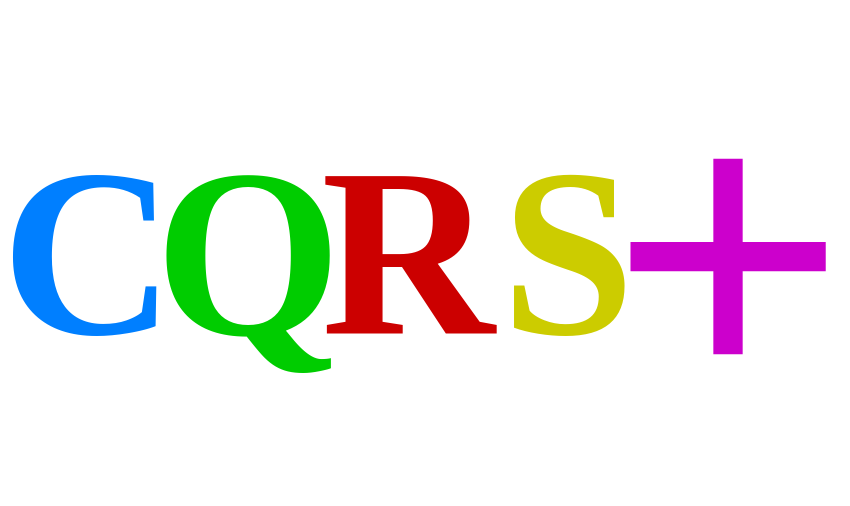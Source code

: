 <mxfile version="24.2.5" type="device">
  <diagram name="Logo" id="g8LNIn677Dj4tBUYOe0N">
    <mxGraphModel dx="868" dy="1705" grid="1" gridSize="10" guides="1" tooltips="1" connect="1" arrows="1" fold="1" page="1" pageScale="1" pageWidth="850" pageHeight="1100" math="0" shadow="0">
      <root>
        <mxCell id="0" />
        <mxCell id="1" parent="0" />
        <mxCell id="j0SVLzz-3dvo6EfwO2ZV-1" value="C" style="text;html=1;align=center;verticalAlign=middle;whiteSpace=wrap;rounded=0;fontSize=120;fontFamily=Raleway;fontStyle=1;fontColor=#007FFF;fontSource=https%3A%2F%2Ffonts.googleapis.com%2Fcss%3Ffamily%3DRaleway;" parent="1" vertex="1">
          <mxGeometry x="40" y="40" width="80" height="80" as="geometry" />
        </mxCell>
        <mxCell id="j0SVLzz-3dvo6EfwO2ZV-2" value="Q" style="text;html=1;align=center;verticalAlign=middle;whiteSpace=wrap;rounded=0;fontSize=120;fontFamily=Raleway;fontStyle=1;fontColor=#00CC00;fontSource=https%3A%2F%2Ffonts.googleapis.com%2Fcss%3Ffamily%3DRaleway;" parent="1" vertex="1">
          <mxGeometry x="120" y="40" width="80" height="80" as="geometry" />
        </mxCell>
        <mxCell id="j0SVLzz-3dvo6EfwO2ZV-3" value="R" style="text;html=1;align=center;verticalAlign=middle;whiteSpace=wrap;rounded=0;fontSize=120;fontFamily=Raleway;fontStyle=1;fontColor=#CC0000;fontSource=https%3A%2F%2Ffonts.googleapis.com%2Fcss%3Ffamily%3DRaleway;" parent="1" vertex="1">
          <mxGeometry x="200" y="40" width="80" height="80" as="geometry" />
        </mxCell>
        <mxCell id="j0SVLzz-3dvo6EfwO2ZV-4" value="S" style="text;html=1;align=center;verticalAlign=middle;whiteSpace=wrap;rounded=0;fontSize=120;fontFamily=Raleway;fontStyle=1;fontColor=#CCCC00;fontSource=https%3A%2F%2Ffonts.googleapis.com%2Fcss%3Ffamily%3DRaleway;" parent="1" vertex="1">
          <mxGeometry x="280" y="40" width="80" height="80" as="geometry" />
        </mxCell>
        <mxCell id="j0SVLzz-3dvo6EfwO2ZV-5" value="+" style="text;html=1;align=center;verticalAlign=middle;whiteSpace=wrap;rounded=0;fontSize=210;fontFamily=Raleway;fontStyle=1;fontColor=#CC00CC;strokeWidth=1;fillColor=none;fontSource=https%3A%2F%2Ffonts.googleapis.com%2Fcss%3Ffamily%3DRaleway;" parent="1" vertex="1">
          <mxGeometry x="360" y="40" width="80" height="80" as="geometry" />
        </mxCell>
      </root>
    </mxGraphModel>
  </diagram>
</mxfile>
